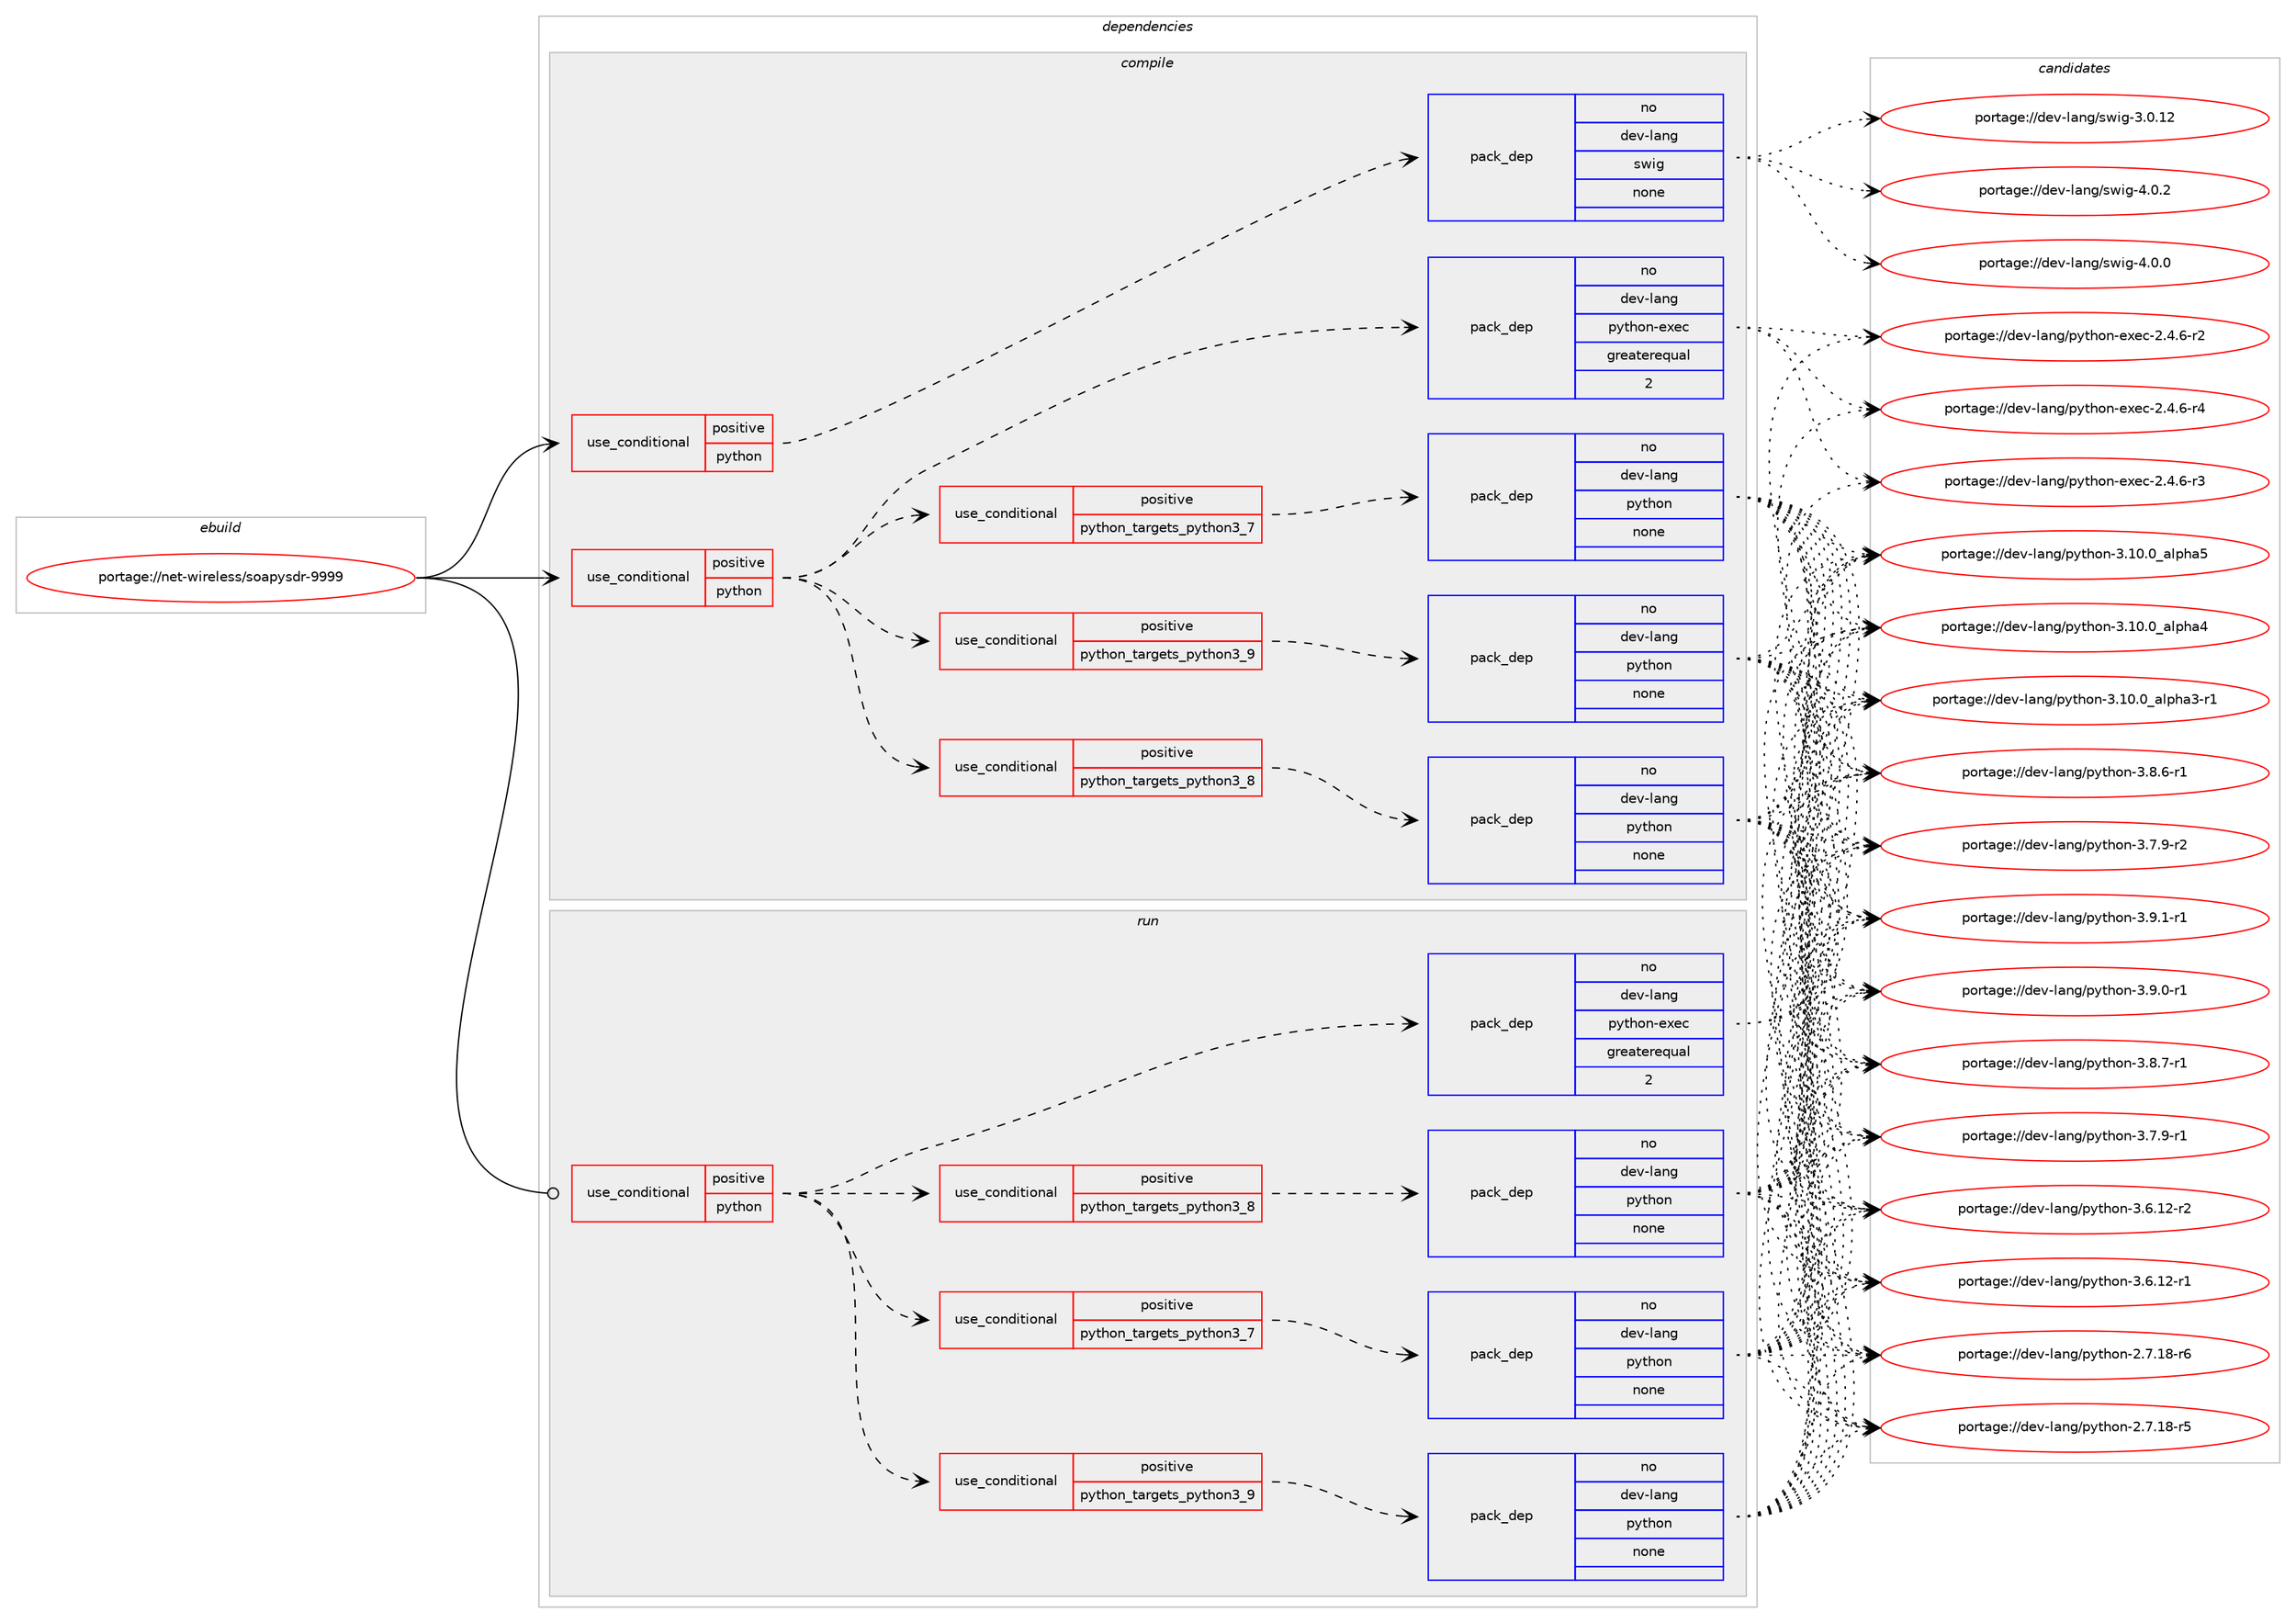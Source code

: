 digraph prolog {

# *************
# Graph options
# *************

newrank=true;
concentrate=true;
compound=true;
graph [rankdir=LR,fontname=Helvetica,fontsize=10,ranksep=1.5];#, ranksep=2.5, nodesep=0.2];
edge  [arrowhead=vee];
node  [fontname=Helvetica,fontsize=10];

# **********
# The ebuild
# **********

subgraph cluster_leftcol {
color=gray;
rank=same;
label=<<i>ebuild</i>>;
id [label="portage://net-wireless/soapysdr-9999", color=red, width=4, href="../net-wireless/soapysdr-9999.svg"];
}

# ****************
# The dependencies
# ****************

subgraph cluster_midcol {
color=gray;
label=<<i>dependencies</i>>;
subgraph cluster_compile {
fillcolor="#eeeeee";
style=filled;
label=<<i>compile</i>>;
subgraph cond4414 {
dependency14319 [label=<<TABLE BORDER="0" CELLBORDER="1" CELLSPACING="0" CELLPADDING="4"><TR><TD ROWSPAN="3" CELLPADDING="10">use_conditional</TD></TR><TR><TD>positive</TD></TR><TR><TD>python</TD></TR></TABLE>>, shape=none, color=red];
subgraph cond4415 {
dependency14320 [label=<<TABLE BORDER="0" CELLBORDER="1" CELLSPACING="0" CELLPADDING="4"><TR><TD ROWSPAN="3" CELLPADDING="10">use_conditional</TD></TR><TR><TD>positive</TD></TR><TR><TD>python_targets_python3_7</TD></TR></TABLE>>, shape=none, color=red];
subgraph pack9790 {
dependency14321 [label=<<TABLE BORDER="0" CELLBORDER="1" CELLSPACING="0" CELLPADDING="4" WIDTH="220"><TR><TD ROWSPAN="6" CELLPADDING="30">pack_dep</TD></TR><TR><TD WIDTH="110">no</TD></TR><TR><TD>dev-lang</TD></TR><TR><TD>python</TD></TR><TR><TD>none</TD></TR><TR><TD></TD></TR></TABLE>>, shape=none, color=blue];
}
dependency14320:e -> dependency14321:w [weight=20,style="dashed",arrowhead="vee"];
}
dependency14319:e -> dependency14320:w [weight=20,style="dashed",arrowhead="vee"];
subgraph cond4416 {
dependency14322 [label=<<TABLE BORDER="0" CELLBORDER="1" CELLSPACING="0" CELLPADDING="4"><TR><TD ROWSPAN="3" CELLPADDING="10">use_conditional</TD></TR><TR><TD>positive</TD></TR><TR><TD>python_targets_python3_8</TD></TR></TABLE>>, shape=none, color=red];
subgraph pack9791 {
dependency14323 [label=<<TABLE BORDER="0" CELLBORDER="1" CELLSPACING="0" CELLPADDING="4" WIDTH="220"><TR><TD ROWSPAN="6" CELLPADDING="30">pack_dep</TD></TR><TR><TD WIDTH="110">no</TD></TR><TR><TD>dev-lang</TD></TR><TR><TD>python</TD></TR><TR><TD>none</TD></TR><TR><TD></TD></TR></TABLE>>, shape=none, color=blue];
}
dependency14322:e -> dependency14323:w [weight=20,style="dashed",arrowhead="vee"];
}
dependency14319:e -> dependency14322:w [weight=20,style="dashed",arrowhead="vee"];
subgraph cond4417 {
dependency14324 [label=<<TABLE BORDER="0" CELLBORDER="1" CELLSPACING="0" CELLPADDING="4"><TR><TD ROWSPAN="3" CELLPADDING="10">use_conditional</TD></TR><TR><TD>positive</TD></TR><TR><TD>python_targets_python3_9</TD></TR></TABLE>>, shape=none, color=red];
subgraph pack9792 {
dependency14325 [label=<<TABLE BORDER="0" CELLBORDER="1" CELLSPACING="0" CELLPADDING="4" WIDTH="220"><TR><TD ROWSPAN="6" CELLPADDING="30">pack_dep</TD></TR><TR><TD WIDTH="110">no</TD></TR><TR><TD>dev-lang</TD></TR><TR><TD>python</TD></TR><TR><TD>none</TD></TR><TR><TD></TD></TR></TABLE>>, shape=none, color=blue];
}
dependency14324:e -> dependency14325:w [weight=20,style="dashed",arrowhead="vee"];
}
dependency14319:e -> dependency14324:w [weight=20,style="dashed",arrowhead="vee"];
subgraph pack9793 {
dependency14326 [label=<<TABLE BORDER="0" CELLBORDER="1" CELLSPACING="0" CELLPADDING="4" WIDTH="220"><TR><TD ROWSPAN="6" CELLPADDING="30">pack_dep</TD></TR><TR><TD WIDTH="110">no</TD></TR><TR><TD>dev-lang</TD></TR><TR><TD>python-exec</TD></TR><TR><TD>greaterequal</TD></TR><TR><TD>2</TD></TR></TABLE>>, shape=none, color=blue];
}
dependency14319:e -> dependency14326:w [weight=20,style="dashed",arrowhead="vee"];
}
id:e -> dependency14319:w [weight=20,style="solid",arrowhead="vee"];
subgraph cond4418 {
dependency14327 [label=<<TABLE BORDER="0" CELLBORDER="1" CELLSPACING="0" CELLPADDING="4"><TR><TD ROWSPAN="3" CELLPADDING="10">use_conditional</TD></TR><TR><TD>positive</TD></TR><TR><TD>python</TD></TR></TABLE>>, shape=none, color=red];
subgraph pack9794 {
dependency14328 [label=<<TABLE BORDER="0" CELLBORDER="1" CELLSPACING="0" CELLPADDING="4" WIDTH="220"><TR><TD ROWSPAN="6" CELLPADDING="30">pack_dep</TD></TR><TR><TD WIDTH="110">no</TD></TR><TR><TD>dev-lang</TD></TR><TR><TD>swig</TD></TR><TR><TD>none</TD></TR><TR><TD></TD></TR></TABLE>>, shape=none, color=blue];
}
dependency14327:e -> dependency14328:w [weight=20,style="dashed",arrowhead="vee"];
}
id:e -> dependency14327:w [weight=20,style="solid",arrowhead="vee"];
}
subgraph cluster_compileandrun {
fillcolor="#eeeeee";
style=filled;
label=<<i>compile and run</i>>;
}
subgraph cluster_run {
fillcolor="#eeeeee";
style=filled;
label=<<i>run</i>>;
subgraph cond4419 {
dependency14329 [label=<<TABLE BORDER="0" CELLBORDER="1" CELLSPACING="0" CELLPADDING="4"><TR><TD ROWSPAN="3" CELLPADDING="10">use_conditional</TD></TR><TR><TD>positive</TD></TR><TR><TD>python</TD></TR></TABLE>>, shape=none, color=red];
subgraph cond4420 {
dependency14330 [label=<<TABLE BORDER="0" CELLBORDER="1" CELLSPACING="0" CELLPADDING="4"><TR><TD ROWSPAN="3" CELLPADDING="10">use_conditional</TD></TR><TR><TD>positive</TD></TR><TR><TD>python_targets_python3_7</TD></TR></TABLE>>, shape=none, color=red];
subgraph pack9795 {
dependency14331 [label=<<TABLE BORDER="0" CELLBORDER="1" CELLSPACING="0" CELLPADDING="4" WIDTH="220"><TR><TD ROWSPAN="6" CELLPADDING="30">pack_dep</TD></TR><TR><TD WIDTH="110">no</TD></TR><TR><TD>dev-lang</TD></TR><TR><TD>python</TD></TR><TR><TD>none</TD></TR><TR><TD></TD></TR></TABLE>>, shape=none, color=blue];
}
dependency14330:e -> dependency14331:w [weight=20,style="dashed",arrowhead="vee"];
}
dependency14329:e -> dependency14330:w [weight=20,style="dashed",arrowhead="vee"];
subgraph cond4421 {
dependency14332 [label=<<TABLE BORDER="0" CELLBORDER="1" CELLSPACING="0" CELLPADDING="4"><TR><TD ROWSPAN="3" CELLPADDING="10">use_conditional</TD></TR><TR><TD>positive</TD></TR><TR><TD>python_targets_python3_8</TD></TR></TABLE>>, shape=none, color=red];
subgraph pack9796 {
dependency14333 [label=<<TABLE BORDER="0" CELLBORDER="1" CELLSPACING="0" CELLPADDING="4" WIDTH="220"><TR><TD ROWSPAN="6" CELLPADDING="30">pack_dep</TD></TR><TR><TD WIDTH="110">no</TD></TR><TR><TD>dev-lang</TD></TR><TR><TD>python</TD></TR><TR><TD>none</TD></TR><TR><TD></TD></TR></TABLE>>, shape=none, color=blue];
}
dependency14332:e -> dependency14333:w [weight=20,style="dashed",arrowhead="vee"];
}
dependency14329:e -> dependency14332:w [weight=20,style="dashed",arrowhead="vee"];
subgraph cond4422 {
dependency14334 [label=<<TABLE BORDER="0" CELLBORDER="1" CELLSPACING="0" CELLPADDING="4"><TR><TD ROWSPAN="3" CELLPADDING="10">use_conditional</TD></TR><TR><TD>positive</TD></TR><TR><TD>python_targets_python3_9</TD></TR></TABLE>>, shape=none, color=red];
subgraph pack9797 {
dependency14335 [label=<<TABLE BORDER="0" CELLBORDER="1" CELLSPACING="0" CELLPADDING="4" WIDTH="220"><TR><TD ROWSPAN="6" CELLPADDING="30">pack_dep</TD></TR><TR><TD WIDTH="110">no</TD></TR><TR><TD>dev-lang</TD></TR><TR><TD>python</TD></TR><TR><TD>none</TD></TR><TR><TD></TD></TR></TABLE>>, shape=none, color=blue];
}
dependency14334:e -> dependency14335:w [weight=20,style="dashed",arrowhead="vee"];
}
dependency14329:e -> dependency14334:w [weight=20,style="dashed",arrowhead="vee"];
subgraph pack9798 {
dependency14336 [label=<<TABLE BORDER="0" CELLBORDER="1" CELLSPACING="0" CELLPADDING="4" WIDTH="220"><TR><TD ROWSPAN="6" CELLPADDING="30">pack_dep</TD></TR><TR><TD WIDTH="110">no</TD></TR><TR><TD>dev-lang</TD></TR><TR><TD>python-exec</TD></TR><TR><TD>greaterequal</TD></TR><TR><TD>2</TD></TR></TABLE>>, shape=none, color=blue];
}
dependency14329:e -> dependency14336:w [weight=20,style="dashed",arrowhead="vee"];
}
id:e -> dependency14329:w [weight=20,style="solid",arrowhead="odot"];
}
}

# **************
# The candidates
# **************

subgraph cluster_choices {
rank=same;
color=gray;
label=<<i>candidates</i>>;

subgraph choice9790 {
color=black;
nodesep=1;
choice1001011184510897110103471121211161041111104551465746494511449 [label="portage://dev-lang/python-3.9.1-r1", color=red, width=4,href="../dev-lang/python-3.9.1-r1.svg"];
choice1001011184510897110103471121211161041111104551465746484511449 [label="portage://dev-lang/python-3.9.0-r1", color=red, width=4,href="../dev-lang/python-3.9.0-r1.svg"];
choice1001011184510897110103471121211161041111104551465646554511449 [label="portage://dev-lang/python-3.8.7-r1", color=red, width=4,href="../dev-lang/python-3.8.7-r1.svg"];
choice1001011184510897110103471121211161041111104551465646544511449 [label="portage://dev-lang/python-3.8.6-r1", color=red, width=4,href="../dev-lang/python-3.8.6-r1.svg"];
choice1001011184510897110103471121211161041111104551465546574511450 [label="portage://dev-lang/python-3.7.9-r2", color=red, width=4,href="../dev-lang/python-3.7.9-r2.svg"];
choice1001011184510897110103471121211161041111104551465546574511449 [label="portage://dev-lang/python-3.7.9-r1", color=red, width=4,href="../dev-lang/python-3.7.9-r1.svg"];
choice100101118451089711010347112121116104111110455146544649504511450 [label="portage://dev-lang/python-3.6.12-r2", color=red, width=4,href="../dev-lang/python-3.6.12-r2.svg"];
choice100101118451089711010347112121116104111110455146544649504511449 [label="portage://dev-lang/python-3.6.12-r1", color=red, width=4,href="../dev-lang/python-3.6.12-r1.svg"];
choice1001011184510897110103471121211161041111104551464948464895971081121049753 [label="portage://dev-lang/python-3.10.0_alpha5", color=red, width=4,href="../dev-lang/python-3.10.0_alpha5.svg"];
choice1001011184510897110103471121211161041111104551464948464895971081121049752 [label="portage://dev-lang/python-3.10.0_alpha4", color=red, width=4,href="../dev-lang/python-3.10.0_alpha4.svg"];
choice10010111845108971101034711212111610411111045514649484648959710811210497514511449 [label="portage://dev-lang/python-3.10.0_alpha3-r1", color=red, width=4,href="../dev-lang/python-3.10.0_alpha3-r1.svg"];
choice100101118451089711010347112121116104111110455046554649564511454 [label="portage://dev-lang/python-2.7.18-r6", color=red, width=4,href="../dev-lang/python-2.7.18-r6.svg"];
choice100101118451089711010347112121116104111110455046554649564511453 [label="portage://dev-lang/python-2.7.18-r5", color=red, width=4,href="../dev-lang/python-2.7.18-r5.svg"];
dependency14321:e -> choice1001011184510897110103471121211161041111104551465746494511449:w [style=dotted,weight="100"];
dependency14321:e -> choice1001011184510897110103471121211161041111104551465746484511449:w [style=dotted,weight="100"];
dependency14321:e -> choice1001011184510897110103471121211161041111104551465646554511449:w [style=dotted,weight="100"];
dependency14321:e -> choice1001011184510897110103471121211161041111104551465646544511449:w [style=dotted,weight="100"];
dependency14321:e -> choice1001011184510897110103471121211161041111104551465546574511450:w [style=dotted,weight="100"];
dependency14321:e -> choice1001011184510897110103471121211161041111104551465546574511449:w [style=dotted,weight="100"];
dependency14321:e -> choice100101118451089711010347112121116104111110455146544649504511450:w [style=dotted,weight="100"];
dependency14321:e -> choice100101118451089711010347112121116104111110455146544649504511449:w [style=dotted,weight="100"];
dependency14321:e -> choice1001011184510897110103471121211161041111104551464948464895971081121049753:w [style=dotted,weight="100"];
dependency14321:e -> choice1001011184510897110103471121211161041111104551464948464895971081121049752:w [style=dotted,weight="100"];
dependency14321:e -> choice10010111845108971101034711212111610411111045514649484648959710811210497514511449:w [style=dotted,weight="100"];
dependency14321:e -> choice100101118451089711010347112121116104111110455046554649564511454:w [style=dotted,weight="100"];
dependency14321:e -> choice100101118451089711010347112121116104111110455046554649564511453:w [style=dotted,weight="100"];
}
subgraph choice9791 {
color=black;
nodesep=1;
choice1001011184510897110103471121211161041111104551465746494511449 [label="portage://dev-lang/python-3.9.1-r1", color=red, width=4,href="../dev-lang/python-3.9.1-r1.svg"];
choice1001011184510897110103471121211161041111104551465746484511449 [label="portage://dev-lang/python-3.9.0-r1", color=red, width=4,href="../dev-lang/python-3.9.0-r1.svg"];
choice1001011184510897110103471121211161041111104551465646554511449 [label="portage://dev-lang/python-3.8.7-r1", color=red, width=4,href="../dev-lang/python-3.8.7-r1.svg"];
choice1001011184510897110103471121211161041111104551465646544511449 [label="portage://dev-lang/python-3.8.6-r1", color=red, width=4,href="../dev-lang/python-3.8.6-r1.svg"];
choice1001011184510897110103471121211161041111104551465546574511450 [label="portage://dev-lang/python-3.7.9-r2", color=red, width=4,href="../dev-lang/python-3.7.9-r2.svg"];
choice1001011184510897110103471121211161041111104551465546574511449 [label="portage://dev-lang/python-3.7.9-r1", color=red, width=4,href="../dev-lang/python-3.7.9-r1.svg"];
choice100101118451089711010347112121116104111110455146544649504511450 [label="portage://dev-lang/python-3.6.12-r2", color=red, width=4,href="../dev-lang/python-3.6.12-r2.svg"];
choice100101118451089711010347112121116104111110455146544649504511449 [label="portage://dev-lang/python-3.6.12-r1", color=red, width=4,href="../dev-lang/python-3.6.12-r1.svg"];
choice1001011184510897110103471121211161041111104551464948464895971081121049753 [label="portage://dev-lang/python-3.10.0_alpha5", color=red, width=4,href="../dev-lang/python-3.10.0_alpha5.svg"];
choice1001011184510897110103471121211161041111104551464948464895971081121049752 [label="portage://dev-lang/python-3.10.0_alpha4", color=red, width=4,href="../dev-lang/python-3.10.0_alpha4.svg"];
choice10010111845108971101034711212111610411111045514649484648959710811210497514511449 [label="portage://dev-lang/python-3.10.0_alpha3-r1", color=red, width=4,href="../dev-lang/python-3.10.0_alpha3-r1.svg"];
choice100101118451089711010347112121116104111110455046554649564511454 [label="portage://dev-lang/python-2.7.18-r6", color=red, width=4,href="../dev-lang/python-2.7.18-r6.svg"];
choice100101118451089711010347112121116104111110455046554649564511453 [label="portage://dev-lang/python-2.7.18-r5", color=red, width=4,href="../dev-lang/python-2.7.18-r5.svg"];
dependency14323:e -> choice1001011184510897110103471121211161041111104551465746494511449:w [style=dotted,weight="100"];
dependency14323:e -> choice1001011184510897110103471121211161041111104551465746484511449:w [style=dotted,weight="100"];
dependency14323:e -> choice1001011184510897110103471121211161041111104551465646554511449:w [style=dotted,weight="100"];
dependency14323:e -> choice1001011184510897110103471121211161041111104551465646544511449:w [style=dotted,weight="100"];
dependency14323:e -> choice1001011184510897110103471121211161041111104551465546574511450:w [style=dotted,weight="100"];
dependency14323:e -> choice1001011184510897110103471121211161041111104551465546574511449:w [style=dotted,weight="100"];
dependency14323:e -> choice100101118451089711010347112121116104111110455146544649504511450:w [style=dotted,weight="100"];
dependency14323:e -> choice100101118451089711010347112121116104111110455146544649504511449:w [style=dotted,weight="100"];
dependency14323:e -> choice1001011184510897110103471121211161041111104551464948464895971081121049753:w [style=dotted,weight="100"];
dependency14323:e -> choice1001011184510897110103471121211161041111104551464948464895971081121049752:w [style=dotted,weight="100"];
dependency14323:e -> choice10010111845108971101034711212111610411111045514649484648959710811210497514511449:w [style=dotted,weight="100"];
dependency14323:e -> choice100101118451089711010347112121116104111110455046554649564511454:w [style=dotted,weight="100"];
dependency14323:e -> choice100101118451089711010347112121116104111110455046554649564511453:w [style=dotted,weight="100"];
}
subgraph choice9792 {
color=black;
nodesep=1;
choice1001011184510897110103471121211161041111104551465746494511449 [label="portage://dev-lang/python-3.9.1-r1", color=red, width=4,href="../dev-lang/python-3.9.1-r1.svg"];
choice1001011184510897110103471121211161041111104551465746484511449 [label="portage://dev-lang/python-3.9.0-r1", color=red, width=4,href="../dev-lang/python-3.9.0-r1.svg"];
choice1001011184510897110103471121211161041111104551465646554511449 [label="portage://dev-lang/python-3.8.7-r1", color=red, width=4,href="../dev-lang/python-3.8.7-r1.svg"];
choice1001011184510897110103471121211161041111104551465646544511449 [label="portage://dev-lang/python-3.8.6-r1", color=red, width=4,href="../dev-lang/python-3.8.6-r1.svg"];
choice1001011184510897110103471121211161041111104551465546574511450 [label="portage://dev-lang/python-3.7.9-r2", color=red, width=4,href="../dev-lang/python-3.7.9-r2.svg"];
choice1001011184510897110103471121211161041111104551465546574511449 [label="portage://dev-lang/python-3.7.9-r1", color=red, width=4,href="../dev-lang/python-3.7.9-r1.svg"];
choice100101118451089711010347112121116104111110455146544649504511450 [label="portage://dev-lang/python-3.6.12-r2", color=red, width=4,href="../dev-lang/python-3.6.12-r2.svg"];
choice100101118451089711010347112121116104111110455146544649504511449 [label="portage://dev-lang/python-3.6.12-r1", color=red, width=4,href="../dev-lang/python-3.6.12-r1.svg"];
choice1001011184510897110103471121211161041111104551464948464895971081121049753 [label="portage://dev-lang/python-3.10.0_alpha5", color=red, width=4,href="../dev-lang/python-3.10.0_alpha5.svg"];
choice1001011184510897110103471121211161041111104551464948464895971081121049752 [label="portage://dev-lang/python-3.10.0_alpha4", color=red, width=4,href="../dev-lang/python-3.10.0_alpha4.svg"];
choice10010111845108971101034711212111610411111045514649484648959710811210497514511449 [label="portage://dev-lang/python-3.10.0_alpha3-r1", color=red, width=4,href="../dev-lang/python-3.10.0_alpha3-r1.svg"];
choice100101118451089711010347112121116104111110455046554649564511454 [label="portage://dev-lang/python-2.7.18-r6", color=red, width=4,href="../dev-lang/python-2.7.18-r6.svg"];
choice100101118451089711010347112121116104111110455046554649564511453 [label="portage://dev-lang/python-2.7.18-r5", color=red, width=4,href="../dev-lang/python-2.7.18-r5.svg"];
dependency14325:e -> choice1001011184510897110103471121211161041111104551465746494511449:w [style=dotted,weight="100"];
dependency14325:e -> choice1001011184510897110103471121211161041111104551465746484511449:w [style=dotted,weight="100"];
dependency14325:e -> choice1001011184510897110103471121211161041111104551465646554511449:w [style=dotted,weight="100"];
dependency14325:e -> choice1001011184510897110103471121211161041111104551465646544511449:w [style=dotted,weight="100"];
dependency14325:e -> choice1001011184510897110103471121211161041111104551465546574511450:w [style=dotted,weight="100"];
dependency14325:e -> choice1001011184510897110103471121211161041111104551465546574511449:w [style=dotted,weight="100"];
dependency14325:e -> choice100101118451089711010347112121116104111110455146544649504511450:w [style=dotted,weight="100"];
dependency14325:e -> choice100101118451089711010347112121116104111110455146544649504511449:w [style=dotted,weight="100"];
dependency14325:e -> choice1001011184510897110103471121211161041111104551464948464895971081121049753:w [style=dotted,weight="100"];
dependency14325:e -> choice1001011184510897110103471121211161041111104551464948464895971081121049752:w [style=dotted,weight="100"];
dependency14325:e -> choice10010111845108971101034711212111610411111045514649484648959710811210497514511449:w [style=dotted,weight="100"];
dependency14325:e -> choice100101118451089711010347112121116104111110455046554649564511454:w [style=dotted,weight="100"];
dependency14325:e -> choice100101118451089711010347112121116104111110455046554649564511453:w [style=dotted,weight="100"];
}
subgraph choice9793 {
color=black;
nodesep=1;
choice10010111845108971101034711212111610411111045101120101994550465246544511452 [label="portage://dev-lang/python-exec-2.4.6-r4", color=red, width=4,href="../dev-lang/python-exec-2.4.6-r4.svg"];
choice10010111845108971101034711212111610411111045101120101994550465246544511451 [label="portage://dev-lang/python-exec-2.4.6-r3", color=red, width=4,href="../dev-lang/python-exec-2.4.6-r3.svg"];
choice10010111845108971101034711212111610411111045101120101994550465246544511450 [label="portage://dev-lang/python-exec-2.4.6-r2", color=red, width=4,href="../dev-lang/python-exec-2.4.6-r2.svg"];
dependency14326:e -> choice10010111845108971101034711212111610411111045101120101994550465246544511452:w [style=dotted,weight="100"];
dependency14326:e -> choice10010111845108971101034711212111610411111045101120101994550465246544511451:w [style=dotted,weight="100"];
dependency14326:e -> choice10010111845108971101034711212111610411111045101120101994550465246544511450:w [style=dotted,weight="100"];
}
subgraph choice9794 {
color=black;
nodesep=1;
choice100101118451089711010347115119105103455246484650 [label="portage://dev-lang/swig-4.0.2", color=red, width=4,href="../dev-lang/swig-4.0.2.svg"];
choice100101118451089711010347115119105103455246484648 [label="portage://dev-lang/swig-4.0.0", color=red, width=4,href="../dev-lang/swig-4.0.0.svg"];
choice10010111845108971101034711511910510345514648464950 [label="portage://dev-lang/swig-3.0.12", color=red, width=4,href="../dev-lang/swig-3.0.12.svg"];
dependency14328:e -> choice100101118451089711010347115119105103455246484650:w [style=dotted,weight="100"];
dependency14328:e -> choice100101118451089711010347115119105103455246484648:w [style=dotted,weight="100"];
dependency14328:e -> choice10010111845108971101034711511910510345514648464950:w [style=dotted,weight="100"];
}
subgraph choice9795 {
color=black;
nodesep=1;
choice1001011184510897110103471121211161041111104551465746494511449 [label="portage://dev-lang/python-3.9.1-r1", color=red, width=4,href="../dev-lang/python-3.9.1-r1.svg"];
choice1001011184510897110103471121211161041111104551465746484511449 [label="portage://dev-lang/python-3.9.0-r1", color=red, width=4,href="../dev-lang/python-3.9.0-r1.svg"];
choice1001011184510897110103471121211161041111104551465646554511449 [label="portage://dev-lang/python-3.8.7-r1", color=red, width=4,href="../dev-lang/python-3.8.7-r1.svg"];
choice1001011184510897110103471121211161041111104551465646544511449 [label="portage://dev-lang/python-3.8.6-r1", color=red, width=4,href="../dev-lang/python-3.8.6-r1.svg"];
choice1001011184510897110103471121211161041111104551465546574511450 [label="portage://dev-lang/python-3.7.9-r2", color=red, width=4,href="../dev-lang/python-3.7.9-r2.svg"];
choice1001011184510897110103471121211161041111104551465546574511449 [label="portage://dev-lang/python-3.7.9-r1", color=red, width=4,href="../dev-lang/python-3.7.9-r1.svg"];
choice100101118451089711010347112121116104111110455146544649504511450 [label="portage://dev-lang/python-3.6.12-r2", color=red, width=4,href="../dev-lang/python-3.6.12-r2.svg"];
choice100101118451089711010347112121116104111110455146544649504511449 [label="portage://dev-lang/python-3.6.12-r1", color=red, width=4,href="../dev-lang/python-3.6.12-r1.svg"];
choice1001011184510897110103471121211161041111104551464948464895971081121049753 [label="portage://dev-lang/python-3.10.0_alpha5", color=red, width=4,href="../dev-lang/python-3.10.0_alpha5.svg"];
choice1001011184510897110103471121211161041111104551464948464895971081121049752 [label="portage://dev-lang/python-3.10.0_alpha4", color=red, width=4,href="../dev-lang/python-3.10.0_alpha4.svg"];
choice10010111845108971101034711212111610411111045514649484648959710811210497514511449 [label="portage://dev-lang/python-3.10.0_alpha3-r1", color=red, width=4,href="../dev-lang/python-3.10.0_alpha3-r1.svg"];
choice100101118451089711010347112121116104111110455046554649564511454 [label="portage://dev-lang/python-2.7.18-r6", color=red, width=4,href="../dev-lang/python-2.7.18-r6.svg"];
choice100101118451089711010347112121116104111110455046554649564511453 [label="portage://dev-lang/python-2.7.18-r5", color=red, width=4,href="../dev-lang/python-2.7.18-r5.svg"];
dependency14331:e -> choice1001011184510897110103471121211161041111104551465746494511449:w [style=dotted,weight="100"];
dependency14331:e -> choice1001011184510897110103471121211161041111104551465746484511449:w [style=dotted,weight="100"];
dependency14331:e -> choice1001011184510897110103471121211161041111104551465646554511449:w [style=dotted,weight="100"];
dependency14331:e -> choice1001011184510897110103471121211161041111104551465646544511449:w [style=dotted,weight="100"];
dependency14331:e -> choice1001011184510897110103471121211161041111104551465546574511450:w [style=dotted,weight="100"];
dependency14331:e -> choice1001011184510897110103471121211161041111104551465546574511449:w [style=dotted,weight="100"];
dependency14331:e -> choice100101118451089711010347112121116104111110455146544649504511450:w [style=dotted,weight="100"];
dependency14331:e -> choice100101118451089711010347112121116104111110455146544649504511449:w [style=dotted,weight="100"];
dependency14331:e -> choice1001011184510897110103471121211161041111104551464948464895971081121049753:w [style=dotted,weight="100"];
dependency14331:e -> choice1001011184510897110103471121211161041111104551464948464895971081121049752:w [style=dotted,weight="100"];
dependency14331:e -> choice10010111845108971101034711212111610411111045514649484648959710811210497514511449:w [style=dotted,weight="100"];
dependency14331:e -> choice100101118451089711010347112121116104111110455046554649564511454:w [style=dotted,weight="100"];
dependency14331:e -> choice100101118451089711010347112121116104111110455046554649564511453:w [style=dotted,weight="100"];
}
subgraph choice9796 {
color=black;
nodesep=1;
choice1001011184510897110103471121211161041111104551465746494511449 [label="portage://dev-lang/python-3.9.1-r1", color=red, width=4,href="../dev-lang/python-3.9.1-r1.svg"];
choice1001011184510897110103471121211161041111104551465746484511449 [label="portage://dev-lang/python-3.9.0-r1", color=red, width=4,href="../dev-lang/python-3.9.0-r1.svg"];
choice1001011184510897110103471121211161041111104551465646554511449 [label="portage://dev-lang/python-3.8.7-r1", color=red, width=4,href="../dev-lang/python-3.8.7-r1.svg"];
choice1001011184510897110103471121211161041111104551465646544511449 [label="portage://dev-lang/python-3.8.6-r1", color=red, width=4,href="../dev-lang/python-3.8.6-r1.svg"];
choice1001011184510897110103471121211161041111104551465546574511450 [label="portage://dev-lang/python-3.7.9-r2", color=red, width=4,href="../dev-lang/python-3.7.9-r2.svg"];
choice1001011184510897110103471121211161041111104551465546574511449 [label="portage://dev-lang/python-3.7.9-r1", color=red, width=4,href="../dev-lang/python-3.7.9-r1.svg"];
choice100101118451089711010347112121116104111110455146544649504511450 [label="portage://dev-lang/python-3.6.12-r2", color=red, width=4,href="../dev-lang/python-3.6.12-r2.svg"];
choice100101118451089711010347112121116104111110455146544649504511449 [label="portage://dev-lang/python-3.6.12-r1", color=red, width=4,href="../dev-lang/python-3.6.12-r1.svg"];
choice1001011184510897110103471121211161041111104551464948464895971081121049753 [label="portage://dev-lang/python-3.10.0_alpha5", color=red, width=4,href="../dev-lang/python-3.10.0_alpha5.svg"];
choice1001011184510897110103471121211161041111104551464948464895971081121049752 [label="portage://dev-lang/python-3.10.0_alpha4", color=red, width=4,href="../dev-lang/python-3.10.0_alpha4.svg"];
choice10010111845108971101034711212111610411111045514649484648959710811210497514511449 [label="portage://dev-lang/python-3.10.0_alpha3-r1", color=red, width=4,href="../dev-lang/python-3.10.0_alpha3-r1.svg"];
choice100101118451089711010347112121116104111110455046554649564511454 [label="portage://dev-lang/python-2.7.18-r6", color=red, width=4,href="../dev-lang/python-2.7.18-r6.svg"];
choice100101118451089711010347112121116104111110455046554649564511453 [label="portage://dev-lang/python-2.7.18-r5", color=red, width=4,href="../dev-lang/python-2.7.18-r5.svg"];
dependency14333:e -> choice1001011184510897110103471121211161041111104551465746494511449:w [style=dotted,weight="100"];
dependency14333:e -> choice1001011184510897110103471121211161041111104551465746484511449:w [style=dotted,weight="100"];
dependency14333:e -> choice1001011184510897110103471121211161041111104551465646554511449:w [style=dotted,weight="100"];
dependency14333:e -> choice1001011184510897110103471121211161041111104551465646544511449:w [style=dotted,weight="100"];
dependency14333:e -> choice1001011184510897110103471121211161041111104551465546574511450:w [style=dotted,weight="100"];
dependency14333:e -> choice1001011184510897110103471121211161041111104551465546574511449:w [style=dotted,weight="100"];
dependency14333:e -> choice100101118451089711010347112121116104111110455146544649504511450:w [style=dotted,weight="100"];
dependency14333:e -> choice100101118451089711010347112121116104111110455146544649504511449:w [style=dotted,weight="100"];
dependency14333:e -> choice1001011184510897110103471121211161041111104551464948464895971081121049753:w [style=dotted,weight="100"];
dependency14333:e -> choice1001011184510897110103471121211161041111104551464948464895971081121049752:w [style=dotted,weight="100"];
dependency14333:e -> choice10010111845108971101034711212111610411111045514649484648959710811210497514511449:w [style=dotted,weight="100"];
dependency14333:e -> choice100101118451089711010347112121116104111110455046554649564511454:w [style=dotted,weight="100"];
dependency14333:e -> choice100101118451089711010347112121116104111110455046554649564511453:w [style=dotted,weight="100"];
}
subgraph choice9797 {
color=black;
nodesep=1;
choice1001011184510897110103471121211161041111104551465746494511449 [label="portage://dev-lang/python-3.9.1-r1", color=red, width=4,href="../dev-lang/python-3.9.1-r1.svg"];
choice1001011184510897110103471121211161041111104551465746484511449 [label="portage://dev-lang/python-3.9.0-r1", color=red, width=4,href="../dev-lang/python-3.9.0-r1.svg"];
choice1001011184510897110103471121211161041111104551465646554511449 [label="portage://dev-lang/python-3.8.7-r1", color=red, width=4,href="../dev-lang/python-3.8.7-r1.svg"];
choice1001011184510897110103471121211161041111104551465646544511449 [label="portage://dev-lang/python-3.8.6-r1", color=red, width=4,href="../dev-lang/python-3.8.6-r1.svg"];
choice1001011184510897110103471121211161041111104551465546574511450 [label="portage://dev-lang/python-3.7.9-r2", color=red, width=4,href="../dev-lang/python-3.7.9-r2.svg"];
choice1001011184510897110103471121211161041111104551465546574511449 [label="portage://dev-lang/python-3.7.9-r1", color=red, width=4,href="../dev-lang/python-3.7.9-r1.svg"];
choice100101118451089711010347112121116104111110455146544649504511450 [label="portage://dev-lang/python-3.6.12-r2", color=red, width=4,href="../dev-lang/python-3.6.12-r2.svg"];
choice100101118451089711010347112121116104111110455146544649504511449 [label="portage://dev-lang/python-3.6.12-r1", color=red, width=4,href="../dev-lang/python-3.6.12-r1.svg"];
choice1001011184510897110103471121211161041111104551464948464895971081121049753 [label="portage://dev-lang/python-3.10.0_alpha5", color=red, width=4,href="../dev-lang/python-3.10.0_alpha5.svg"];
choice1001011184510897110103471121211161041111104551464948464895971081121049752 [label="portage://dev-lang/python-3.10.0_alpha4", color=red, width=4,href="../dev-lang/python-3.10.0_alpha4.svg"];
choice10010111845108971101034711212111610411111045514649484648959710811210497514511449 [label="portage://dev-lang/python-3.10.0_alpha3-r1", color=red, width=4,href="../dev-lang/python-3.10.0_alpha3-r1.svg"];
choice100101118451089711010347112121116104111110455046554649564511454 [label="portage://dev-lang/python-2.7.18-r6", color=red, width=4,href="../dev-lang/python-2.7.18-r6.svg"];
choice100101118451089711010347112121116104111110455046554649564511453 [label="portage://dev-lang/python-2.7.18-r5", color=red, width=4,href="../dev-lang/python-2.7.18-r5.svg"];
dependency14335:e -> choice1001011184510897110103471121211161041111104551465746494511449:w [style=dotted,weight="100"];
dependency14335:e -> choice1001011184510897110103471121211161041111104551465746484511449:w [style=dotted,weight="100"];
dependency14335:e -> choice1001011184510897110103471121211161041111104551465646554511449:w [style=dotted,weight="100"];
dependency14335:e -> choice1001011184510897110103471121211161041111104551465646544511449:w [style=dotted,weight="100"];
dependency14335:e -> choice1001011184510897110103471121211161041111104551465546574511450:w [style=dotted,weight="100"];
dependency14335:e -> choice1001011184510897110103471121211161041111104551465546574511449:w [style=dotted,weight="100"];
dependency14335:e -> choice100101118451089711010347112121116104111110455146544649504511450:w [style=dotted,weight="100"];
dependency14335:e -> choice100101118451089711010347112121116104111110455146544649504511449:w [style=dotted,weight="100"];
dependency14335:e -> choice1001011184510897110103471121211161041111104551464948464895971081121049753:w [style=dotted,weight="100"];
dependency14335:e -> choice1001011184510897110103471121211161041111104551464948464895971081121049752:w [style=dotted,weight="100"];
dependency14335:e -> choice10010111845108971101034711212111610411111045514649484648959710811210497514511449:w [style=dotted,weight="100"];
dependency14335:e -> choice100101118451089711010347112121116104111110455046554649564511454:w [style=dotted,weight="100"];
dependency14335:e -> choice100101118451089711010347112121116104111110455046554649564511453:w [style=dotted,weight="100"];
}
subgraph choice9798 {
color=black;
nodesep=1;
choice10010111845108971101034711212111610411111045101120101994550465246544511452 [label="portage://dev-lang/python-exec-2.4.6-r4", color=red, width=4,href="../dev-lang/python-exec-2.4.6-r4.svg"];
choice10010111845108971101034711212111610411111045101120101994550465246544511451 [label="portage://dev-lang/python-exec-2.4.6-r3", color=red, width=4,href="../dev-lang/python-exec-2.4.6-r3.svg"];
choice10010111845108971101034711212111610411111045101120101994550465246544511450 [label="portage://dev-lang/python-exec-2.4.6-r2", color=red, width=4,href="../dev-lang/python-exec-2.4.6-r2.svg"];
dependency14336:e -> choice10010111845108971101034711212111610411111045101120101994550465246544511452:w [style=dotted,weight="100"];
dependency14336:e -> choice10010111845108971101034711212111610411111045101120101994550465246544511451:w [style=dotted,weight="100"];
dependency14336:e -> choice10010111845108971101034711212111610411111045101120101994550465246544511450:w [style=dotted,weight="100"];
}
}

}
